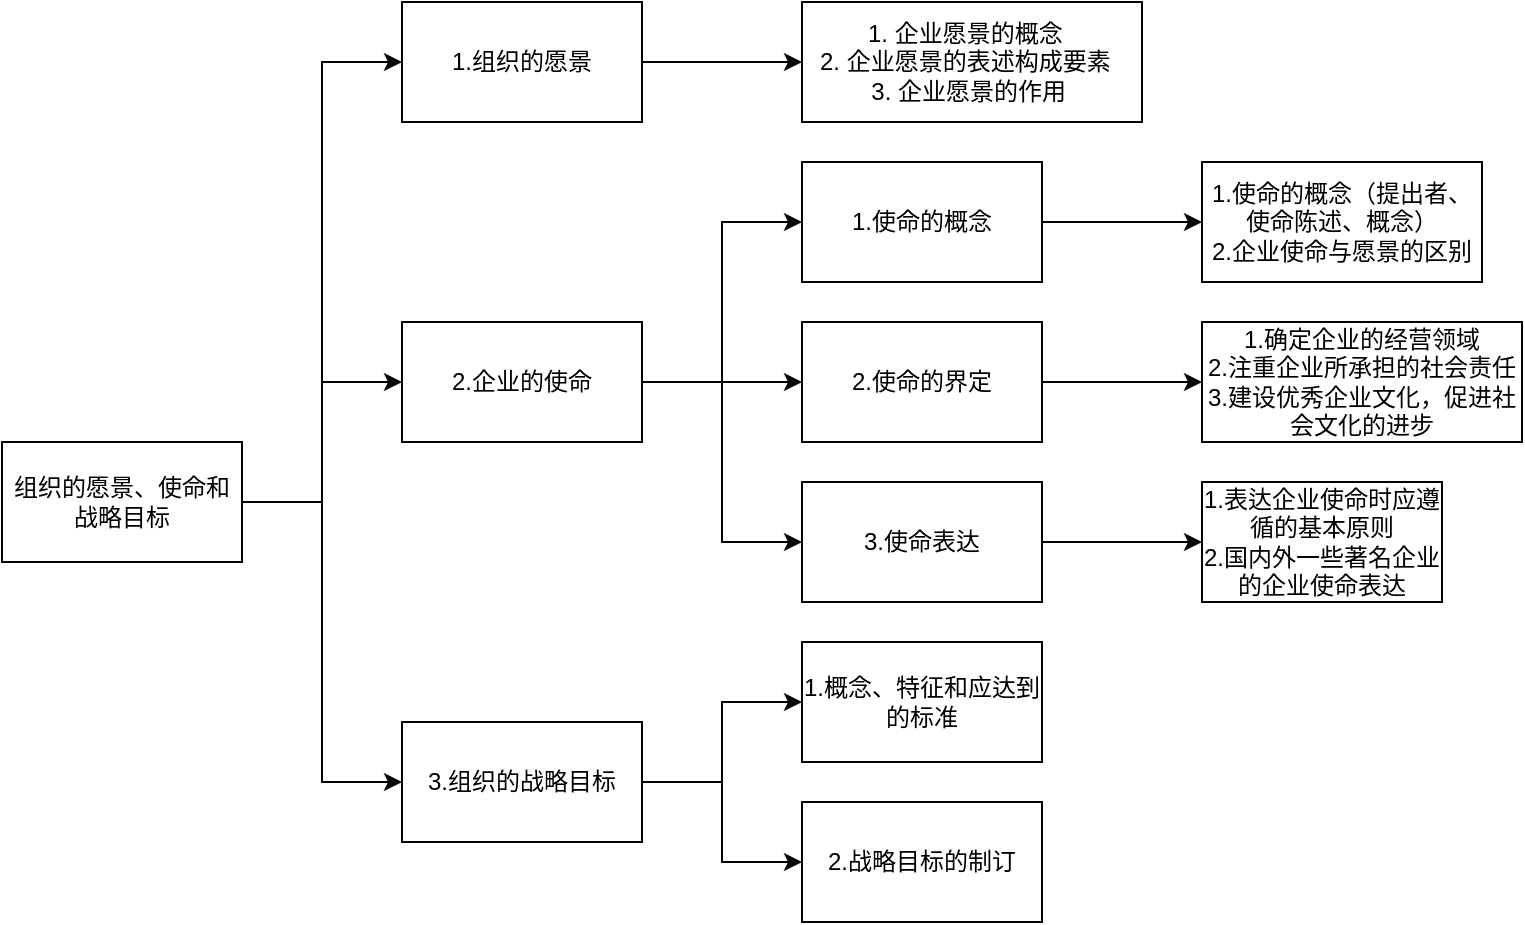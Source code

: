 <mxfile version="22.1.11" type="device">
  <diagram name="第 1 页" id="Jm3OxKgqO-zGm_8Qrxm9">
    <mxGraphModel dx="954" dy="589" grid="1" gridSize="10" guides="1" tooltips="1" connect="1" arrows="1" fold="1" page="1" pageScale="1" pageWidth="827" pageHeight="1169" math="0" shadow="0">
      <root>
        <mxCell id="0" />
        <mxCell id="1" parent="0" />
        <mxCell id="lf_5Gs5KVryrKmMmPfbZ-3" value="" style="edgeStyle=orthogonalEdgeStyle;rounded=0;orthogonalLoop=1;jettySize=auto;html=1;entryX=0;entryY=0.5;entryDx=0;entryDy=0;" parent="1" source="lf_5Gs5KVryrKmMmPfbZ-1" target="lf_5Gs5KVryrKmMmPfbZ-2" edge="1">
          <mxGeometry relative="1" as="geometry" />
        </mxCell>
        <mxCell id="lf_5Gs5KVryrKmMmPfbZ-7" style="edgeStyle=orthogonalEdgeStyle;rounded=0;orthogonalLoop=1;jettySize=auto;html=1;entryX=0;entryY=0.5;entryDx=0;entryDy=0;" parent="1" source="lf_5Gs5KVryrKmMmPfbZ-1" target="lf_5Gs5KVryrKmMmPfbZ-4" edge="1">
          <mxGeometry relative="1" as="geometry" />
        </mxCell>
        <mxCell id="lf_5Gs5KVryrKmMmPfbZ-19" style="edgeStyle=orthogonalEdgeStyle;rounded=0;orthogonalLoop=1;jettySize=auto;html=1;entryX=0;entryY=0.5;entryDx=0;entryDy=0;" parent="1" source="lf_5Gs5KVryrKmMmPfbZ-1" target="lf_5Gs5KVryrKmMmPfbZ-18" edge="1">
          <mxGeometry relative="1" as="geometry" />
        </mxCell>
        <mxCell id="lf_5Gs5KVryrKmMmPfbZ-1" value="组织的愿景、使命和战略目标" style="rounded=0;whiteSpace=wrap;html=1;" parent="1" vertex="1">
          <mxGeometry x="40" y="300" width="120" height="60" as="geometry" />
        </mxCell>
        <mxCell id="lf_5Gs5KVryrKmMmPfbZ-6" value="" style="edgeStyle=orthogonalEdgeStyle;rounded=0;orthogonalLoop=1;jettySize=auto;html=1;" parent="1" source="lf_5Gs5KVryrKmMmPfbZ-2" target="lf_5Gs5KVryrKmMmPfbZ-5" edge="1">
          <mxGeometry relative="1" as="geometry" />
        </mxCell>
        <mxCell id="lf_5Gs5KVryrKmMmPfbZ-2" value="1.组织的愿景" style="rounded=0;whiteSpace=wrap;html=1;" parent="1" vertex="1">
          <mxGeometry x="240" y="80" width="120" height="60" as="geometry" />
        </mxCell>
        <mxCell id="lf_5Gs5KVryrKmMmPfbZ-9" value="" style="edgeStyle=orthogonalEdgeStyle;rounded=0;orthogonalLoop=1;jettySize=auto;html=1;" parent="1" source="lf_5Gs5KVryrKmMmPfbZ-4" target="lf_5Gs5KVryrKmMmPfbZ-8" edge="1">
          <mxGeometry relative="1" as="geometry" />
        </mxCell>
        <mxCell id="lf_5Gs5KVryrKmMmPfbZ-12" style="edgeStyle=orthogonalEdgeStyle;rounded=0;orthogonalLoop=1;jettySize=auto;html=1;entryX=0;entryY=0.5;entryDx=0;entryDy=0;" parent="1" source="lf_5Gs5KVryrKmMmPfbZ-4" target="lf_5Gs5KVryrKmMmPfbZ-10" edge="1">
          <mxGeometry relative="1" as="geometry" />
        </mxCell>
        <mxCell id="lf_5Gs5KVryrKmMmPfbZ-13" style="edgeStyle=orthogonalEdgeStyle;rounded=0;orthogonalLoop=1;jettySize=auto;html=1;entryX=0;entryY=0.5;entryDx=0;entryDy=0;" parent="1" source="lf_5Gs5KVryrKmMmPfbZ-4" target="lf_5Gs5KVryrKmMmPfbZ-11" edge="1">
          <mxGeometry relative="1" as="geometry" />
        </mxCell>
        <mxCell id="lf_5Gs5KVryrKmMmPfbZ-4" value="2.企业的使命" style="rounded=0;whiteSpace=wrap;html=1;" parent="1" vertex="1">
          <mxGeometry x="240" y="240" width="120" height="60" as="geometry" />
        </mxCell>
        <mxCell id="lf_5Gs5KVryrKmMmPfbZ-5" value="&lt;div&gt;1. 企业愿景的概念&amp;nbsp;&amp;nbsp;&lt;/div&gt;&lt;div&gt;2. 企业愿景的表述构成要素&amp;nbsp;&amp;nbsp;&lt;/div&gt;&lt;div&gt;3. 企业愿景的作用&amp;nbsp;&lt;/div&gt;" style="rounded=0;whiteSpace=wrap;html=1;" parent="1" vertex="1">
          <mxGeometry x="440" y="80" width="170" height="60" as="geometry" />
        </mxCell>
        <mxCell id="lf_5Gs5KVryrKmMmPfbZ-15" value="" style="edgeStyle=orthogonalEdgeStyle;rounded=0;orthogonalLoop=1;jettySize=auto;html=1;" parent="1" source="lf_5Gs5KVryrKmMmPfbZ-8" target="lf_5Gs5KVryrKmMmPfbZ-14" edge="1">
          <mxGeometry relative="1" as="geometry" />
        </mxCell>
        <mxCell id="lf_5Gs5KVryrKmMmPfbZ-8" value="2.使命的界定" style="rounded=0;whiteSpace=wrap;html=1;" parent="1" vertex="1">
          <mxGeometry x="440" y="240" width="120" height="60" as="geometry" />
        </mxCell>
        <mxCell id="nJtOD2gpHJsbI1HMp-zf-2" value="" style="edgeStyle=orthogonalEdgeStyle;rounded=0;orthogonalLoop=1;jettySize=auto;html=1;" parent="1" source="lf_5Gs5KVryrKmMmPfbZ-10" target="nJtOD2gpHJsbI1HMp-zf-1" edge="1">
          <mxGeometry relative="1" as="geometry" />
        </mxCell>
        <mxCell id="lf_5Gs5KVryrKmMmPfbZ-10" value="1.使命的概念" style="rounded=0;whiteSpace=wrap;html=1;" parent="1" vertex="1">
          <mxGeometry x="440" y="160" width="120" height="60" as="geometry" />
        </mxCell>
        <mxCell id="lf_5Gs5KVryrKmMmPfbZ-17" value="" style="edgeStyle=orthogonalEdgeStyle;rounded=0;orthogonalLoop=1;jettySize=auto;html=1;" parent="1" source="lf_5Gs5KVryrKmMmPfbZ-11" target="lf_5Gs5KVryrKmMmPfbZ-16" edge="1">
          <mxGeometry relative="1" as="geometry" />
        </mxCell>
        <mxCell id="lf_5Gs5KVryrKmMmPfbZ-11" value="3.使命表达" style="rounded=0;whiteSpace=wrap;html=1;" parent="1" vertex="1">
          <mxGeometry x="440" y="320" width="120" height="60" as="geometry" />
        </mxCell>
        <mxCell id="lf_5Gs5KVryrKmMmPfbZ-14" value="&lt;div&gt;1.确定企业的经营领域&lt;/div&gt;&lt;div&gt;2.注重企业所承担的社会责任&lt;/div&gt;&lt;div&gt;3.建设优秀企业文化，促进社会文化的进步&lt;/div&gt;" style="rounded=0;whiteSpace=wrap;html=1;" parent="1" vertex="1">
          <mxGeometry x="640" y="240" width="160" height="60" as="geometry" />
        </mxCell>
        <mxCell id="lf_5Gs5KVryrKmMmPfbZ-16" value="&lt;div&gt;1.表达企业使命时应遵循的基本原则&lt;/div&gt;&lt;div&gt;2.国内外一些著名企业的企业使命表达&lt;/div&gt;" style="rounded=0;whiteSpace=wrap;html=1;" parent="1" vertex="1">
          <mxGeometry x="640" y="320" width="120" height="60" as="geometry" />
        </mxCell>
        <mxCell id="lf_5Gs5KVryrKmMmPfbZ-24" style="edgeStyle=orthogonalEdgeStyle;rounded=0;orthogonalLoop=1;jettySize=auto;html=1;" parent="1" source="lf_5Gs5KVryrKmMmPfbZ-18" target="lf_5Gs5KVryrKmMmPfbZ-21" edge="1">
          <mxGeometry relative="1" as="geometry" />
        </mxCell>
        <mxCell id="lf_5Gs5KVryrKmMmPfbZ-25" style="edgeStyle=orthogonalEdgeStyle;rounded=0;orthogonalLoop=1;jettySize=auto;html=1;entryX=0;entryY=0.5;entryDx=0;entryDy=0;" parent="1" source="lf_5Gs5KVryrKmMmPfbZ-18" target="lf_5Gs5KVryrKmMmPfbZ-22" edge="1">
          <mxGeometry relative="1" as="geometry" />
        </mxCell>
        <mxCell id="lf_5Gs5KVryrKmMmPfbZ-18" value="3.组织的战略目标" style="rounded=0;whiteSpace=wrap;html=1;" parent="1" vertex="1">
          <mxGeometry x="240" y="440" width="120" height="60" as="geometry" />
        </mxCell>
        <mxCell id="lf_5Gs5KVryrKmMmPfbZ-21" value="1.概念、特征和应达到的标准" style="rounded=0;whiteSpace=wrap;html=1;" parent="1" vertex="1">
          <mxGeometry x="440" y="400" width="120" height="60" as="geometry" />
        </mxCell>
        <mxCell id="lf_5Gs5KVryrKmMmPfbZ-22" value="2.战略目标的制订" style="rounded=0;whiteSpace=wrap;html=1;" parent="1" vertex="1">
          <mxGeometry x="440" y="480" width="120" height="60" as="geometry" />
        </mxCell>
        <mxCell id="nJtOD2gpHJsbI1HMp-zf-1" value="&lt;div&gt;1.使命的概念（提出者、使命陈述、概念）&lt;/div&gt;&lt;div&gt;2.企业使命与愿景的区别&lt;/div&gt;" style="rounded=0;whiteSpace=wrap;html=1;" parent="1" vertex="1">
          <mxGeometry x="640" y="160" width="140" height="60" as="geometry" />
        </mxCell>
      </root>
    </mxGraphModel>
  </diagram>
</mxfile>

